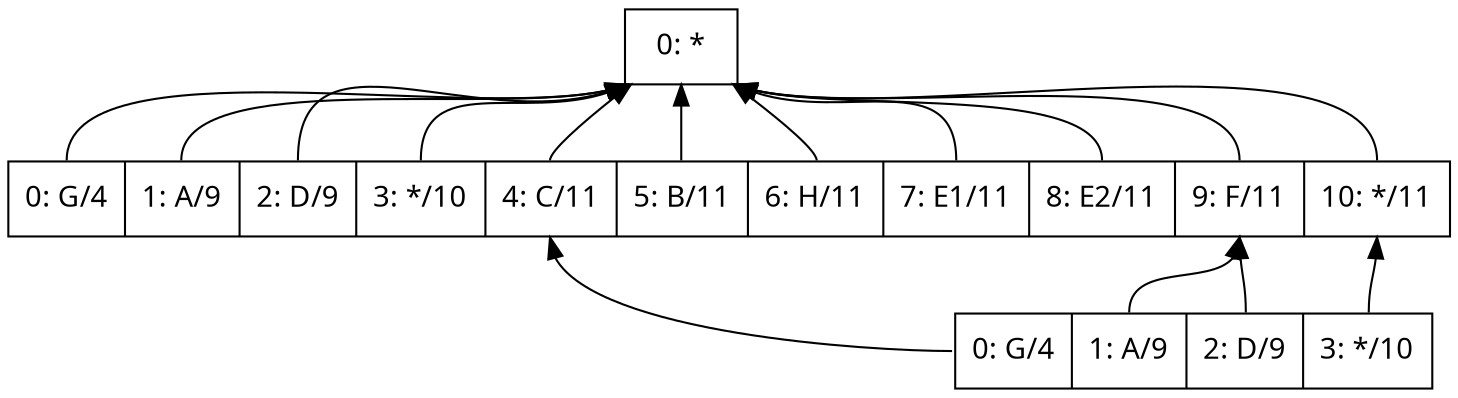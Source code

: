 digraph LayeredContainmentList3 {
	rankdir=BT;
	node [shape=record];

	layer0 [fontname=consola, label="<n0> 0: G/4|<n1> 1: A/9|<n2> 2: D/9|<n3> 3: */10"];
	layer0:n0 -> layer1:n4;
	layer0:n1 -> layer1:n9;
	layer0:n2 -> layer1:n9;
	layer0:n3 -> layer1:n10;
	
	layer1 [fontname=consola, label="<n0> 0: G/4|<n1> 1: A/9|<n2> 2: D/9|<n3> 3: */10|<n4> 4: C/11|<n5> 5: B/11|<n6> 6: H/11|<n7> 7: E1/11|<n8> 8: E2/11|<n9> 9: F/11|<n10> 10: */11"];
	layer1:n0 -> layer2:n4;
	layer1:n1 -> layer2:n9;
	layer1:n2 -> layer2:n9;
	layer1:n3 -> layer2:n10;
	layer1:n4 -> layer2:n11;
	layer1:n5 -> layer2:n11;
	layer1:n6 -> layer2:n11;
	layer1:n7 -> layer2:n11;
	layer1:n8 -> layer2:n11;
	layer1:n9 -> layer2:n11;
	layer1:n10 -> layer2:n11;
	
	layer2 [fontname=consola, label="<n0> 0: *"];
}